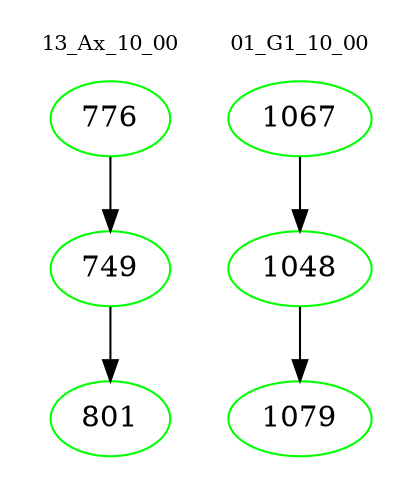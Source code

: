 digraph{
subgraph cluster_0 {
color = white
label = "13_Ax_10_00";
fontsize=10;
T0_776 [label="776", color="green"]
T0_776 -> T0_749 [color="black"]
T0_749 [label="749", color="green"]
T0_749 -> T0_801 [color="black"]
T0_801 [label="801", color="green"]
}
subgraph cluster_1 {
color = white
label = "01_G1_10_00";
fontsize=10;
T1_1067 [label="1067", color="green"]
T1_1067 -> T1_1048 [color="black"]
T1_1048 [label="1048", color="green"]
T1_1048 -> T1_1079 [color="black"]
T1_1079 [label="1079", color="green"]
}
}
